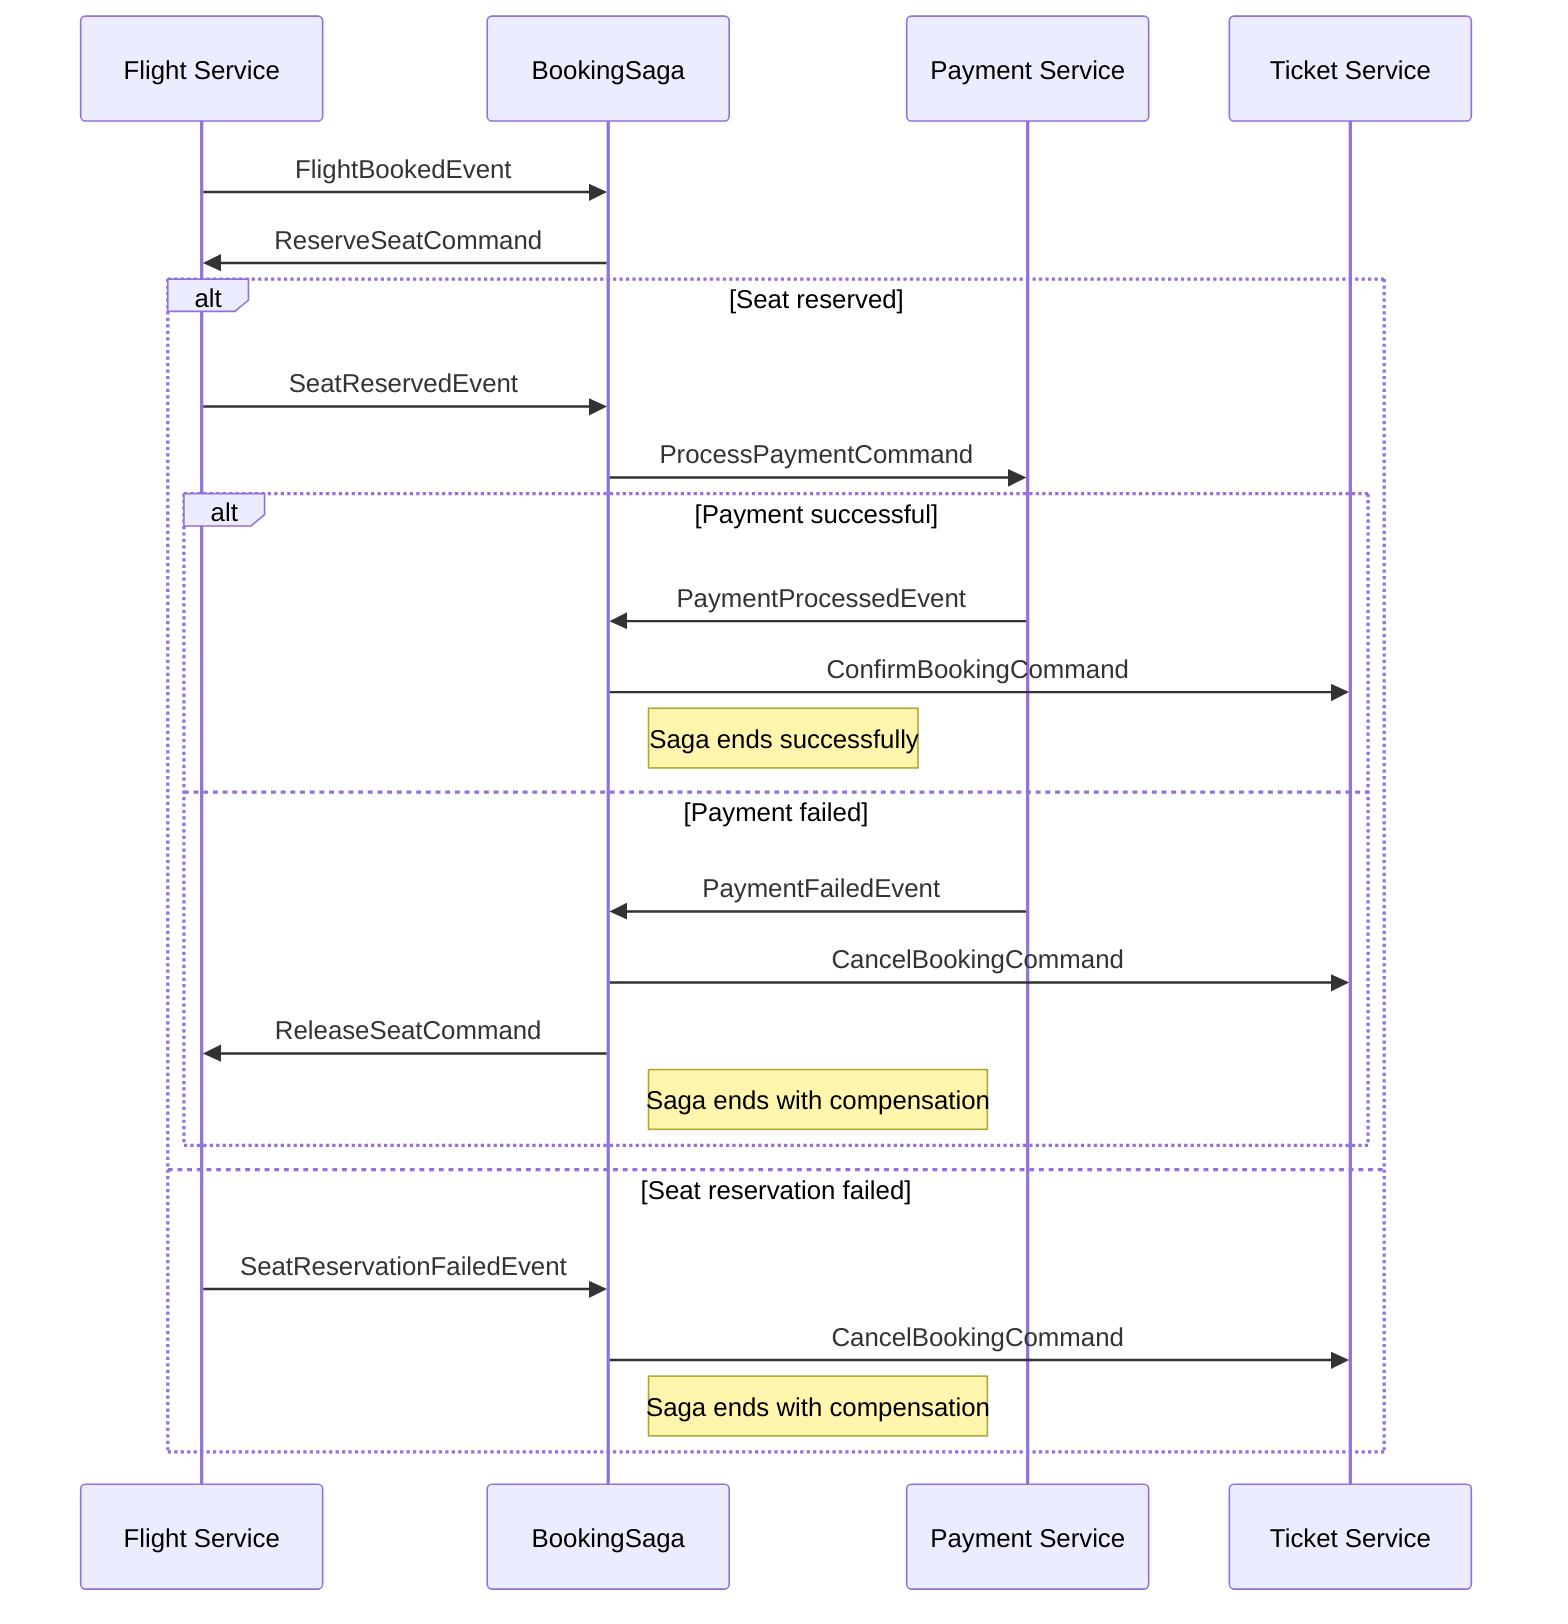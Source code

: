 sequenceDiagram
    participant FS as Flight Service
    participant Saga as BookingSaga
    participant PS as Payment Service
    participant TS as Ticket Service

    FS->>Saga: FlightBookedEvent
    Saga->>FS: ReserveSeatCommand

    alt Seat reserved
        FS->>Saga: SeatReservedEvent
        Saga->>PS: ProcessPaymentCommand

        alt Payment successful
            PS->>Saga: PaymentProcessedEvent
            Saga->>TS: ConfirmBookingCommand
            Note right of Saga: Saga ends successfully
        else Payment failed
            PS->>Saga: PaymentFailedEvent
            Saga->>TS: CancelBookingCommand
            Saga->>FS: ReleaseSeatCommand
            Note right of Saga: Saga ends with compensation
        end

    else Seat reservation failed
        FS->>Saga: SeatReservationFailedEvent
        Saga->>TS: CancelBookingCommand
        Note right of Saga: Saga ends with compensation
    end